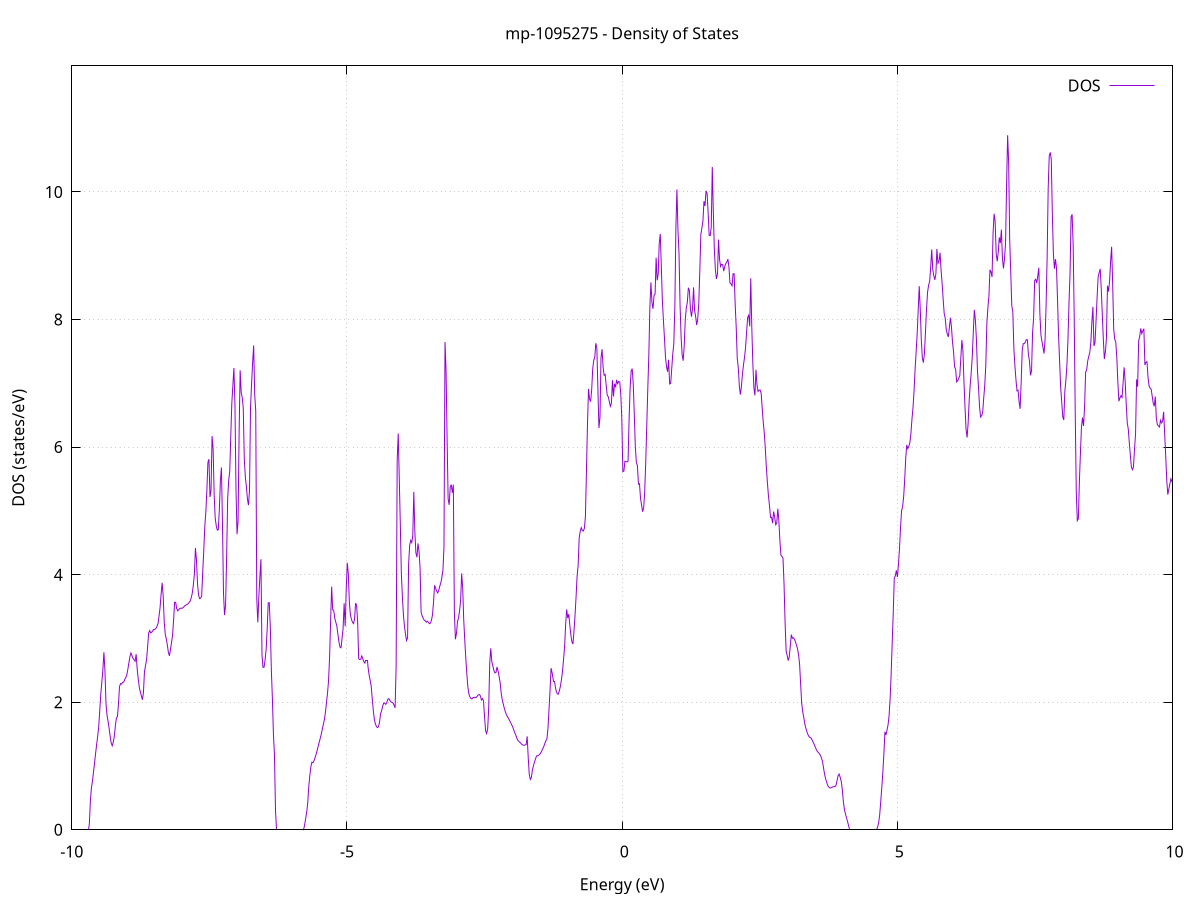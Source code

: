 set title 'mp-1095275 - Density of States'
set xlabel 'Energy (eV)'
set ylabel 'DOS (states/eV)'
set grid
set xrange [-10:10]
set yrange [0:11.976]
set xzeroaxis lt -1
set terminal png size 800,600
set output 'mp-1095275_dos_gnuplot.png'
plot '-' using 1:2 with lines title 'DOS'
-22.795000 0.000000
-22.776100 0.000000
-22.757200 0.000000
-22.738300 0.000000
-22.719400 0.000000
-22.700500 0.000000
-22.681600 0.000000
-22.662700 0.000000
-22.643800 0.000000
-22.624900 0.000000
-22.606000 0.000000
-22.587100 0.000000
-22.568200 0.000000
-22.549300 0.000000
-22.530500 0.000000
-22.511600 0.000000
-22.492700 0.000000
-22.473800 0.000000
-22.454900 0.000000
-22.436000 0.000000
-22.417100 0.000000
-22.398200 0.000000
-22.379300 0.000000
-22.360400 0.000000
-22.341500 0.000000
-22.322600 0.000000
-22.303700 0.000000
-22.284800 0.000000
-22.265900 0.000000
-22.247000 0.000000
-22.228100 0.000000
-22.209200 0.000000
-22.190300 0.000000
-22.171400 0.000000
-22.152500 0.000000
-22.133600 0.000000
-22.114700 0.000000
-22.095800 0.000000
-22.076900 0.000000
-22.058000 0.000000
-22.039100 0.000000
-22.020300 0.000000
-22.001400 0.000000
-21.982500 0.000000
-21.963600 0.000000
-21.944700 0.000000
-21.925800 0.000000
-21.906900 0.000000
-21.888000 0.000000
-21.869100 0.000000
-21.850200 0.000000
-21.831300 0.000000
-21.812400 0.000000
-21.793500 0.000000
-21.774600 0.000000
-21.755700 0.000000
-21.736800 0.000000
-21.717900 0.000000
-21.699000 0.000000
-21.680100 0.000000
-21.661200 0.000000
-21.642300 0.000000
-21.623400 0.000000
-21.604500 0.000000
-21.585600 0.000000
-21.566700 0.000000
-21.547800 0.000000
-21.528900 0.000000
-21.510100 0.000000
-21.491200 0.000000
-21.472300 0.000000
-21.453400 0.000000
-21.434500 0.000000
-21.415600 0.000000
-21.396700 0.000000
-21.377800 0.000000
-21.358900 0.000000
-21.340000 0.000000
-21.321100 0.000000
-21.302200 0.000000
-21.283300 0.000000
-21.264400 0.000000
-21.245500 0.000000
-21.226600 0.000000
-21.207700 0.000000
-21.188800 0.000000
-21.169900 0.000000
-21.151000 0.000000
-21.132100 0.000000
-21.113200 0.000000
-21.094300 0.000000
-21.075400 315.905200
-21.056500 0.000000
-21.037600 0.000000
-21.018700 0.000000
-20.999900 0.000000
-20.981000 123.019800
-20.962100 0.000000
-20.943200 0.000000
-20.924300 1176.726100
-20.905400 307.649400
-20.886500 885.879000
-20.867600 505.547600
-20.848700 0.000000
-20.829800 0.000000
-20.810900 0.000000
-20.792000 0.000000
-20.773100 0.000000
-20.754200 0.000000
-20.735300 0.000000
-20.716400 0.000000
-20.697500 0.000000
-20.678600 0.000000
-20.659700 0.000000
-20.640800 0.000000
-20.621900 0.000000
-20.603000 0.000000
-20.584100 0.000000
-20.565200 0.000000
-20.546300 0.000000
-20.527400 0.000000
-20.508600 0.000000
-20.489700 0.000000
-20.470800 0.000000
-20.451900 0.000000
-20.433000 0.000000
-20.414100 0.000000
-20.395200 0.000000
-20.376300 0.000000
-20.357400 0.000000
-20.338500 0.000000
-20.319600 0.000000
-20.300700 0.000000
-20.281800 0.000000
-20.262900 0.000000
-20.244000 0.000000
-20.225100 0.000000
-20.206200 0.000000
-20.187300 0.000000
-20.168400 0.000000
-20.149500 0.000000
-20.130600 0.000000
-20.111700 0.000000
-20.092800 0.000000
-20.073900 0.000000
-20.055000 0.000000
-20.036100 0.000000
-20.017200 0.000000
-19.998400 0.000000
-19.979500 0.000000
-19.960600 0.000000
-19.941700 0.000000
-19.922800 0.000000
-19.903900 0.000000
-19.885000 0.000000
-19.866100 0.000000
-19.847200 0.000000
-19.828300 0.000000
-19.809400 0.000000
-19.790500 0.000000
-19.771600 0.000000
-19.752700 0.000000
-19.733800 0.000000
-19.714900 0.000000
-19.696000 0.000000
-19.677100 0.000000
-19.658200 0.000000
-19.639300 0.000000
-19.620400 0.000000
-19.601500 0.000000
-19.582600 0.000000
-19.563700 0.000000
-19.544800 0.000000
-19.525900 0.000000
-19.507000 0.000000
-19.488200 0.000000
-19.469300 0.000000
-19.450400 0.000000
-19.431500 0.000000
-19.412600 0.000000
-19.393700 0.000000
-19.374800 0.000000
-19.355900 0.000000
-19.337000 0.000000
-19.318100 0.000000
-19.299200 0.000000
-19.280300 0.000000
-19.261400 0.000000
-19.242500 0.000000
-19.223600 0.000000
-19.204700 0.000000
-19.185800 0.000000
-19.166900 0.000000
-19.148000 0.000000
-19.129100 0.000000
-19.110200 0.000000
-19.091300 0.000000
-19.072400 0.000000
-19.053500 0.000000
-19.034600 0.000000
-19.015700 0.000000
-18.996900 0.000000
-18.978000 0.000000
-18.959100 0.000000
-18.940200 0.000000
-18.921300 0.000000
-18.902400 0.000000
-18.883500 0.000000
-18.864600 0.000000
-18.845700 0.000000
-18.826800 0.000000
-18.807900 0.000000
-18.789000 0.000000
-18.770100 0.000000
-18.751200 0.000000
-18.732300 0.000000
-18.713400 0.000000
-18.694500 0.000000
-18.675600 0.000000
-18.656700 0.000000
-18.637800 0.000000
-18.618900 0.000000
-18.600000 0.000000
-18.581100 0.000000
-18.562200 0.000000
-18.543300 0.000000
-18.524400 0.000000
-18.505500 0.000000
-18.486700 0.000000
-18.467800 0.000000
-18.448900 0.000000
-18.430000 0.000000
-18.411100 0.000000
-18.392200 0.000000
-18.373300 0.000000
-18.354400 0.000000
-18.335500 0.000000
-18.316600 0.000000
-18.297700 0.000000
-18.278800 0.000000
-18.259900 0.000000
-18.241000 0.000000
-18.222100 0.000000
-18.203200 0.000000
-18.184300 0.000000
-18.165400 0.000000
-18.146500 0.000000
-18.127600 0.000000
-18.108700 0.000000
-18.089800 0.000000
-18.070900 0.000000
-18.052000 0.000000
-18.033100 0.000000
-18.014200 0.000000
-17.995300 0.000000
-17.976500 0.000000
-17.957600 0.000000
-17.938700 0.000000
-17.919800 0.000000
-17.900900 0.000000
-17.882000 0.000000
-17.863100 0.000000
-17.844200 0.000000
-17.825300 0.000000
-17.806400 0.000000
-17.787500 0.000000
-17.768600 0.000000
-17.749700 0.000000
-17.730800 0.000000
-17.711900 0.000000
-17.693000 0.000000
-17.674100 0.000000
-17.655200 0.000000
-17.636300 0.000000
-17.617400 0.000000
-17.598500 0.000000
-17.579600 0.000000
-17.560700 0.000000
-17.541800 0.000000
-17.522900 0.000000
-17.504000 0.000000
-17.485200 0.000000
-17.466300 0.000000
-17.447400 0.000000
-17.428500 0.000000
-17.409600 0.000000
-17.390700 0.000000
-17.371800 0.000000
-17.352900 0.000000
-17.334000 0.000000
-17.315100 0.000000
-17.296200 0.000000
-17.277300 0.000000
-17.258400 0.000000
-17.239500 0.000000
-17.220600 0.000000
-17.201700 0.000000
-17.182800 0.000000
-17.163900 0.000000
-17.145000 0.000000
-17.126100 0.000000
-17.107200 0.000000
-17.088300 0.000000
-17.069400 0.000000
-17.050500 0.000000
-17.031600 0.000000
-17.012700 0.000000
-16.993800 0.000000
-16.975000 0.000000
-16.956100 0.000000
-16.937200 0.000000
-16.918300 0.000000
-16.899400 0.000000
-16.880500 0.000000
-16.861600 0.000000
-16.842700 0.000000
-16.823800 0.000000
-16.804900 0.000000
-16.786000 0.000000
-16.767100 0.000000
-16.748200 0.000000
-16.729300 0.000000
-16.710400 0.000000
-16.691500 0.000000
-16.672600 0.000000
-16.653700 0.000000
-16.634800 0.000000
-16.615900 0.000000
-16.597000 0.000000
-16.578100 0.000000
-16.559200 0.000000
-16.540300 0.000000
-16.521400 0.000000
-16.502500 0.000000
-16.483600 0.000000
-16.464800 0.000000
-16.445900 0.000000
-16.427000 0.000000
-16.408100 0.000000
-16.389200 0.000000
-16.370300 0.000000
-16.351400 0.000000
-16.332500 0.000000
-16.313600 0.000000
-16.294700 0.000000
-16.275800 0.000000
-16.256900 0.000000
-16.238000 0.000000
-16.219100 0.000000
-16.200200 0.000000
-16.181300 0.000000
-16.162400 0.000000
-16.143500 0.000000
-16.124600 0.000000
-16.105700 0.000000
-16.086800 0.000000
-16.067900 0.000000
-16.049000 0.000000
-16.030100 0.000000
-16.011200 0.000000
-15.992300 0.000000
-15.973400 0.000000
-15.954600 0.000000
-15.935700 0.000000
-15.916800 0.000000
-15.897900 0.000000
-15.879000 0.000000
-15.860100 0.000000
-15.841200 0.000000
-15.822300 0.000000
-15.803400 0.000000
-15.784500 0.000000
-15.765600 0.000000
-15.746700 0.000000
-15.727800 0.000000
-15.708900 0.000000
-15.690000 0.000000
-15.671100 0.000000
-15.652200 0.000000
-15.633300 0.000000
-15.614400 0.000000
-15.595500 0.000000
-15.576600 0.000000
-15.557700 0.000000
-15.538800 0.000000
-15.519900 0.000000
-15.501000 0.000000
-15.482100 0.000000
-15.463300 0.000000
-15.444400 0.000000
-15.425500 0.000000
-15.406600 0.000000
-15.387700 0.000000
-15.368800 0.000000
-15.349900 0.000000
-15.331000 0.000000
-15.312100 0.000000
-15.293200 0.000000
-15.274300 0.000000
-15.255400 0.000000
-15.236500 0.000000
-15.217600 0.000000
-15.198700 0.000000
-15.179800 0.000000
-15.160900 0.000000
-15.142000 0.000000
-15.123100 0.000000
-15.104200 0.000000
-15.085300 0.000000
-15.066400 0.000000
-15.047500 0.000000
-15.028600 0.000000
-15.009700 0.000000
-14.990800 0.000000
-14.971900 0.000000
-14.953100 0.000000
-14.934200 0.000000
-14.915300 0.000000
-14.896400 0.000000
-14.877500 0.000000
-14.858600 0.000000
-14.839700 0.000000
-14.820800 0.000000
-14.801900 0.000000
-14.783000 0.000000
-14.764100 0.000000
-14.745200 0.000000
-14.726300 0.000000
-14.707400 0.000000
-14.688500 0.000000
-14.669600 0.000000
-14.650700 0.000000
-14.631800 0.000000
-14.612900 0.000000
-14.594000 0.000000
-14.575100 0.000000
-14.556200 0.000000
-14.537300 0.000000
-14.518400 0.000000
-14.499500 0.000000
-14.480600 0.000000
-14.461700 0.000000
-14.442900 0.000000
-14.424000 0.000000
-14.405100 0.000000
-14.386200 0.000000
-14.367300 0.000000
-14.348400 0.000000
-14.329500 0.000000
-14.310600 0.000000
-14.291700 0.000000
-14.272800 0.000000
-14.253900 0.000000
-14.235000 0.000000
-14.216100 0.000000
-14.197200 0.000000
-14.178300 0.000000
-14.159400 0.000000
-14.140500 0.000000
-14.121600 0.000000
-14.102700 0.000000
-14.083800 0.000000
-14.064900 0.000000
-14.046000 0.000000
-14.027100 0.000000
-14.008200 0.000000
-13.989300 0.000000
-13.970400 0.000000
-13.951600 0.000000
-13.932700 0.000000
-13.913800 0.000000
-13.894900 0.000000
-13.876000 0.000000
-13.857100 0.000000
-13.838200 0.000000
-13.819300 0.000000
-13.800400 0.000000
-13.781500 0.000000
-13.762600 0.000000
-13.743700 0.000000
-13.724800 0.000000
-13.705900 0.000000
-13.687000 0.000000
-13.668100 0.000000
-13.649200 0.000000
-13.630300 0.000000
-13.611400 0.000000
-13.592500 0.000000
-13.573600 0.000000
-13.554700 0.000000
-13.535800 0.000000
-13.516900 0.000000
-13.498000 0.000000
-13.479100 0.000000
-13.460200 0.000000
-13.441400 0.000000
-13.422500 0.000000
-13.403600 0.000000
-13.384700 0.000000
-13.365800 0.000000
-13.346900 0.000000
-13.328000 0.000000
-13.309100 0.000000
-13.290200 0.000000
-13.271300 0.000000
-13.252400 0.000000
-13.233500 0.000000
-13.214600 0.000000
-13.195700 0.000000
-13.176800 0.000000
-13.157900 0.000000
-13.139000 0.000000
-13.120100 0.000000
-13.101200 0.000000
-13.082300 0.000000
-13.063400 0.000000
-13.044500 0.000000
-13.025600 0.000000
-13.006700 0.000000
-12.987800 0.000000
-12.968900 0.000000
-12.950000 0.000000
-12.931200 0.000000
-12.912300 0.000000
-12.893400 0.000000
-12.874500 0.000000
-12.855600 0.000000
-12.836700 0.000000
-12.817800 0.000000
-12.798900 0.000000
-12.780000 0.000000
-12.761100 0.000000
-12.742200 0.000000
-12.723300 0.000000
-12.704400 0.000000
-12.685500 0.000000
-12.666600 0.000000
-12.647700 0.000000
-12.628800 0.000000
-12.609900 0.000000
-12.591000 0.000000
-12.572100 0.000000
-12.553200 0.000000
-12.534300 0.000000
-12.515400 0.000000
-12.496500 0.000000
-12.477600 0.000000
-12.458700 0.000000
-12.439900 0.000000
-12.421000 0.000000
-12.402100 0.000000
-12.383200 0.000000
-12.364300 0.000000
-12.345400 0.000000
-12.326500 0.000000
-12.307600 0.000000
-12.288700 0.000000
-12.269800 0.000000
-12.250900 0.000000
-12.232000 0.000000
-12.213100 0.000000
-12.194200 0.000000
-12.175300 0.000000
-12.156400 0.000000
-12.137500 0.000000
-12.118600 0.000000
-12.099700 0.000000
-12.080800 0.000000
-12.061900 0.000000
-12.043000 0.000000
-12.024100 0.000000
-12.005200 0.000000
-11.986300 0.000000
-11.967400 0.000000
-11.948500 0.000000
-11.929700 0.000000
-11.910800 0.000000
-11.891900 0.000000
-11.873000 0.000000
-11.854100 0.000000
-11.835200 0.000000
-11.816300 0.000000
-11.797400 0.000000
-11.778500 0.000000
-11.759600 0.000000
-11.740700 0.000000
-11.721800 0.000000
-11.702900 0.000000
-11.684000 0.000000
-11.665100 0.000000
-11.646200 0.000000
-11.627300 0.000000
-11.608400 0.000000
-11.589500 0.000000
-11.570600 0.000000
-11.551700 0.000000
-11.532800 0.000000
-11.513900 0.000000
-11.495000 0.000000
-11.476100 0.000000
-11.457200 0.000000
-11.438300 0.000000
-11.419500 0.000000
-11.400600 0.000000
-11.381700 0.000000
-11.362800 0.000000
-11.343900 0.000000
-11.325000 0.000000
-11.306100 0.000000
-11.287200 0.000000
-11.268300 0.000000
-11.249400 0.000000
-11.230500 0.000000
-11.211600 0.000000
-11.192700 0.000000
-11.173800 0.000000
-11.154900 0.000000
-11.136000 0.000000
-11.117100 0.000000
-11.098200 0.000000
-11.079300 0.000000
-11.060400 0.000000
-11.041500 0.000000
-11.022600 0.000000
-11.003700 0.000000
-10.984800 0.000000
-10.965900 0.000000
-10.947000 0.000000
-10.928100 0.000000
-10.909300 0.000000
-10.890400 0.000000
-10.871500 0.000000
-10.852600 0.000000
-10.833700 0.000000
-10.814800 0.000000
-10.795900 0.000000
-10.777000 0.000000
-10.758100 0.000000
-10.739200 0.000000
-10.720300 0.000000
-10.701400 0.000000
-10.682500 0.000000
-10.663600 0.000000
-10.644700 0.000000
-10.625800 0.000000
-10.606900 0.000000
-10.588000 0.000000
-10.569100 0.000000
-10.550200 0.000000
-10.531300 0.000000
-10.512400 0.000000
-10.493500 0.000000
-10.474600 0.000000
-10.455700 0.000000
-10.436800 0.000000
-10.418000 0.000000
-10.399100 0.000000
-10.380200 0.000000
-10.361300 0.000000
-10.342400 0.000000
-10.323500 0.000000
-10.304600 0.000000
-10.285700 0.000000
-10.266800 0.000000
-10.247900 0.000000
-10.229000 0.000000
-10.210100 0.000000
-10.191200 0.000000
-10.172300 0.000000
-10.153400 0.000000
-10.134500 0.000000
-10.115600 0.000000
-10.096700 0.000000
-10.077800 0.000000
-10.058900 0.000000
-10.040000 0.000000
-10.021100 0.000000
-10.002200 0.000000
-9.983300 0.000000
-9.964400 0.000000
-9.945500 0.000000
-9.926600 0.000000
-9.907800 0.000000
-9.888900 0.000000
-9.870000 0.000000
-9.851100 0.000000
-9.832200 0.000000
-9.813300 0.000000
-9.794400 0.000000
-9.775500 0.000000
-9.756600 0.000000
-9.737700 0.000000
-9.718800 0.000000
-9.699900 0.000000
-9.681000 0.088900
-9.662100 0.456400
-9.643200 0.656600
-9.624300 0.764900
-9.605400 0.905000
-9.586500 1.046200
-9.567600 1.196000
-9.548700 1.333900
-9.529800 1.466300
-9.510900 1.616400
-9.492000 1.871000
-9.473100 2.131800
-9.454200 2.314000
-9.435300 2.512600
-9.416400 2.782300
-9.397600 2.495100
-9.378700 1.976200
-9.359800 1.795700
-9.340900 1.701600
-9.322000 1.592300
-9.303100 1.467500
-9.284200 1.360100
-9.265300 1.317000
-9.246400 1.373500
-9.227500 1.464300
-9.208600 1.626500
-9.189700 1.752400
-9.170800 1.773400
-9.151900 1.969700
-9.133000 2.243600
-9.114100 2.291800
-9.095200 2.284400
-9.076300 2.311600
-9.057400 2.313900
-9.038500 2.354300
-9.019600 2.384900
-9.000700 2.426600
-8.981800 2.513900
-8.962900 2.614800
-8.944000 2.713600
-8.925100 2.771000
-8.906300 2.729500
-8.887400 2.685900
-8.868500 2.665400
-8.849600 2.642500
-8.830700 2.752500
-8.811800 2.520200
-8.792900 2.365800
-8.774000 2.235700
-8.755100 2.163200
-8.736200 2.100800
-8.717300 2.039800
-8.698400 2.147000
-8.679500 2.479900
-8.660600 2.569200
-8.641700 2.662800
-8.622800 2.862400
-8.603900 3.083300
-8.585000 3.123400
-8.566100 3.086700
-8.547200 3.097900
-8.528300 3.120400
-8.509400 3.139400
-8.490500 3.139400
-8.471600 3.156400
-8.452700 3.188400
-8.433800 3.229900
-8.414900 3.349100
-8.396100 3.482700
-8.377200 3.693800
-8.358300 3.871400
-8.339400 3.666000
-8.320500 3.260200
-8.301600 3.065400
-8.282700 2.993200
-8.263800 2.895900
-8.244900 2.781200
-8.226000 2.726900
-8.207100 2.826400
-8.188200 2.935400
-8.169300 3.047400
-8.150400 3.284000
-8.131500 3.568300
-8.112600 3.564500
-8.093700 3.467400
-8.074800 3.431200
-8.055900 3.451300
-8.037000 3.469400
-8.018100 3.475200
-7.999200 3.471200
-7.980300 3.480800
-7.961400 3.498000
-7.942500 3.515300
-7.923600 3.525000
-7.904700 3.532300
-7.885900 3.545200
-7.867000 3.565000
-7.848100 3.586700
-7.829200 3.638800
-7.810300 3.711600
-7.791400 3.836300
-7.772500 4.007600
-7.753600 4.416300
-7.734700 4.230200
-7.715800 3.858600
-7.696900 3.681800
-7.678000 3.624200
-7.659100 3.631200
-7.640200 3.665800
-7.621300 4.028700
-7.602400 4.377000
-7.583500 4.750500
-7.564600 4.978100
-7.545700 5.319000
-7.526800 5.760900
-7.507900 5.809600
-7.489000 5.216500
-7.470100 5.319100
-7.451200 6.172100
-7.432300 5.975900
-7.413400 5.259600
-7.394600 4.891400
-7.375700 4.767600
-7.356800 4.698300
-7.337900 4.703900
-7.319000 5.022400
-7.300100 5.466300
-7.281200 5.679500
-7.262300 4.813500
-7.243400 3.703800
-7.224500 3.366700
-7.205600 3.522700
-7.186700 4.266100
-7.167800 5.194300
-7.148900 5.478500
-7.130000 5.617400
-7.111100 6.184600
-7.092200 6.688000
-7.073300 6.963400
-7.054400 7.239300
-7.035500 6.674000
-7.016600 5.344300
-6.997700 4.633700
-6.978800 4.837600
-6.959900 6.212200
-6.941000 7.203200
-6.922100 6.860600
-6.903200 6.778100
-6.884400 6.611100
-6.865500 5.802300
-6.846600 5.535200
-6.827700 5.378200
-6.808800 5.185900
-6.789900 5.089600
-6.771000 5.320000
-6.752100 6.632400
-6.733200 6.991600
-6.714300 7.320500
-6.695400 7.593500
-6.676500 6.819800
-6.657600 6.567100
-6.638700 3.611800
-6.619800 3.252000
-6.600900 3.665100
-6.582000 3.971200
-6.563100 4.241500
-6.544200 2.740400
-6.525300 2.546500
-6.506400 2.548500
-6.487500 2.664200
-6.468600 2.826900
-6.449700 3.147500
-6.430800 3.556800
-6.411900 3.560200
-6.393000 3.181300
-6.374200 2.507800
-6.355300 2.067600
-6.336400 1.502700
-6.317500 1.178800
-6.298600 0.308600
-6.279700 0.000000
-6.260800 0.000000
-6.241900 0.000000
-6.223000 0.000000
-6.204100 0.000000
-6.185200 0.000000
-6.166300 0.000000
-6.147400 0.000000
-6.128500 0.000000
-6.109600 0.000000
-6.090700 0.000000
-6.071800 0.000000
-6.052900 0.000000
-6.034000 0.000000
-6.015100 0.000000
-5.996200 0.000000
-5.977300 0.000000
-5.958400 0.000000
-5.939500 0.000000
-5.920600 0.000000
-5.901700 0.000000
-5.882800 0.000000
-5.864000 0.000000
-5.845100 0.000000
-5.826200 0.000000
-5.807300 0.000000
-5.788400 0.001200
-5.769500 0.074300
-5.750600 0.175500
-5.731700 0.275300
-5.712800 0.419600
-5.693900 0.678800
-5.675000 0.850100
-5.656100 0.989100
-5.637200 1.059900
-5.618300 1.051300
-5.599400 1.082300
-5.580500 1.127100
-5.561600 1.179800
-5.542700 1.240200
-5.523800 1.305200
-5.504900 1.372000
-5.486000 1.431800
-5.467100 1.496400
-5.448200 1.579500
-5.429300 1.652400
-5.410400 1.727400
-5.391500 1.839800
-5.372700 1.990500
-5.353800 2.139000
-5.334900 2.334200
-5.316000 2.702600
-5.297100 3.268200
-5.278200 3.811400
-5.259300 3.449600
-5.240400 3.439800
-5.221500 3.316100
-5.202600 3.252900
-5.183700 3.192000
-5.164800 3.064600
-5.145900 2.947000
-5.127000 2.863700
-5.108100 2.853000
-5.089200 2.999300
-5.070300 3.159100
-5.051400 3.550500
-5.032500 3.189400
-5.013600 3.769100
-4.994700 4.186100
-4.975800 4.018400
-4.956900 3.572200
-4.938000 3.372200
-4.919100 3.300600
-4.900200 3.252900
-4.881300 3.232100
-4.862500 3.301400
-4.843600 3.552600
-4.824700 3.519500
-4.805800 3.254400
-4.786900 2.680000
-4.768000 2.669300
-4.749100 2.674200
-4.730200 2.724200
-4.711300 2.678000
-4.692400 2.631200
-4.673500 2.613000
-4.654600 2.660400
-4.635700 2.660400
-4.616800 2.548200
-4.597900 2.432100
-4.579000 2.344000
-4.560100 2.255100
-4.541200 2.061900
-4.522300 1.875100
-4.503400 1.736700
-4.484500 1.663000
-4.465600 1.620800
-4.446700 1.601600
-4.427800 1.615400
-4.408900 1.679700
-4.390000 1.818800
-4.371100 1.863800
-4.352300 1.935700
-4.333400 1.985800
-4.314500 1.986300
-4.295600 1.966400
-4.276700 1.993800
-4.257800 2.046400
-4.238900 2.056300
-4.220000 2.029400
-4.201100 2.003900
-4.182200 1.996300
-4.163300 1.986500
-4.144400 1.953200
-4.125500 1.911400
-4.106600 2.577300
-4.087700 5.780300
-4.068800 6.212300
-4.049900 5.516000
-4.031000 4.799600
-4.012100 4.022100
-3.993200 3.653800
-3.974300 3.369300
-3.955400 3.193000
-3.936500 3.065000
-3.917600 2.966300
-3.898700 3.008000
-3.879800 4.165400
-3.861000 4.456500
-3.842100 4.537100
-3.823200 4.503400
-3.804300 4.608100
-3.785400 5.297600
-3.766500 4.668700
-3.747600 4.340900
-3.728700 4.273400
-3.709800 4.489700
-3.690900 4.365800
-3.672000 4.108300
-3.653100 3.410900
-3.634200 3.353800
-3.615300 3.317200
-3.596400 3.286500
-3.577500 3.276400
-3.558600 3.254600
-3.539700 3.269500
-3.520800 3.252300
-3.501900 3.230700
-3.483000 3.242100
-3.464100 3.287400
-3.445200 3.372200
-3.426300 3.583500
-3.407400 3.833400
-3.388500 3.784100
-3.369600 3.741300
-3.350800 3.712500
-3.331900 3.758300
-3.313000 3.820800
-3.294100 3.872800
-3.275200 3.955900
-3.256300 4.072400
-3.237400 4.428500
-3.218500 7.647300
-3.199600 7.195000
-3.180700 6.137000
-3.161800 5.185800
-3.142900 5.094300
-3.124000 5.371900
-3.105100 5.411400
-3.086200 5.282500
-3.067300 5.410600
-3.048400 3.400600
-3.029500 2.986400
-3.010600 3.078100
-2.991700 3.260900
-2.972800 3.321500
-2.953900 3.434800
-2.935000 3.595200
-2.916100 4.019300
-2.897200 3.789000
-2.878300 3.286800
-2.859400 2.968600
-2.840600 2.685400
-2.821700 2.436500
-2.802800 2.234900
-2.783900 2.124500
-2.765000 2.082100
-2.746100 2.055700
-2.727200 2.052700
-2.708300 2.073700
-2.689400 2.075700
-2.670500 2.075500
-2.651600 2.075000
-2.632700 2.093500
-2.613800 2.115300
-2.594900 2.119900
-2.576000 2.101500
-2.557100 2.035600
-2.538200 2.057300
-2.519300 2.020300
-2.500400 1.777400
-2.481500 1.554600
-2.462600 1.508800
-2.443700 1.577600
-2.424800 1.907700
-2.405900 2.620600
-2.387000 2.843500
-2.368100 2.631900
-2.349300 2.570500
-2.330400 2.496900
-2.311500 2.459800
-2.292600 2.466300
-2.273700 2.551500
-2.254800 2.491200
-2.235900 2.404300
-2.217000 2.309900
-2.198100 2.148100
-2.179200 2.039800
-2.160300 1.972300
-2.141400 1.906600
-2.122500 1.849600
-2.103600 1.805900
-2.084700 1.774700
-2.065800 1.747100
-2.046900 1.717200
-2.028000 1.684200
-2.009100 1.648700
-1.990200 1.616800
-1.971300 1.570000
-1.952400 1.523100
-1.933500 1.487300
-1.914600 1.438900
-1.895700 1.402600
-1.876800 1.387300
-1.857900 1.371300
-1.839100 1.354000
-1.820200 1.337100
-1.801300 1.326500
-1.782400 1.324400
-1.763500 1.330900
-1.744600 1.335000
-1.725700 1.464700
-1.706800 1.135300
-1.687900 0.872200
-1.669000 0.788700
-1.650100 0.817700
-1.631200 0.932600
-1.612300 1.001800
-1.593400 1.061000
-1.574500 1.110400
-1.555600 1.157000
-1.536700 1.158500
-1.517800 1.168900
-1.498900 1.180900
-1.480000 1.205600
-1.461100 1.235200
-1.442200 1.270400
-1.423300 1.306000
-1.404400 1.355200
-1.385500 1.395600
-1.366600 1.425100
-1.347700 1.588300
-1.328900 1.887500
-1.310000 2.188100
-1.291100 2.533800
-1.272200 2.460800
-1.253300 2.322700
-1.234400 2.322700
-1.215500 2.250000
-1.196600 2.168800
-1.177700 2.131400
-1.158800 2.125800
-1.139900 2.182200
-1.121000 2.253600
-1.102100 2.358700
-1.083200 2.488700
-1.064300 2.674600
-1.045400 2.870900
-1.026500 3.221000
-1.007600 3.455500
-0.988700 3.319700
-0.969800 3.379800
-0.950900 3.207800
-0.932000 3.056100
-0.913100 2.949100
-0.894200 2.912200
-0.875300 3.106600
-0.856400 3.357600
-0.837500 3.646900
-0.818700 3.973600
-0.799800 4.140300
-0.780900 4.572900
-0.762000 4.678300
-0.743100 4.735700
-0.724200 4.690700
-0.705300 4.684300
-0.686400 4.724800
-0.667500 4.908300
-0.648600 5.621400
-0.629700 6.357500
-0.610800 6.910900
-0.591900 6.751700
-0.573000 6.712600
-0.554100 6.887700
-0.535200 7.223600
-0.516300 7.358900
-0.497400 7.407900
-0.478500 7.627200
-0.459600 7.550000
-0.440700 6.915700
-0.421800 6.299200
-0.402900 6.460700
-0.384000 7.401400
-0.365100 7.532900
-0.346200 7.256900
-0.327400 7.125100
-0.308500 7.136600
-0.289600 6.964300
-0.270700 6.810400
-0.251800 6.788700
-0.232900 6.712200
-0.214000 6.637800
-0.195100 6.685600
-0.176200 7.049200
-0.157300 6.792800
-0.138400 6.992300
-0.119500 6.936800
-0.100600 7.053700
-0.081700 6.994300
-0.062800 7.027100
-0.043900 7.021700
-0.025000 6.832200
-0.006100 6.447600
0.012800 5.614400
0.031700 5.622800
0.050600 5.777000
0.069500 5.771600
0.088400 5.766500
0.107300 5.775500
0.126200 6.440700
0.145100 6.932800
0.164000 7.194600
0.182800 7.228300
0.201700 6.985200
0.220600 6.515800
0.239500 6.000500
0.258400 5.758500
0.277300 5.708600
0.296200 5.417700
0.315100 5.424900
0.334000 5.195700
0.352900 5.092300
0.371800 4.987800
0.390700 5.042100
0.409600 5.295200
0.428500 5.761300
0.447400 6.336000
0.466300 6.921700
0.485200 7.450100
0.504100 8.206100
0.523000 8.582000
0.541900 8.263800
0.560800 8.167100
0.579700 8.378200
0.598600 8.398700
0.617500 8.969300
0.636400 8.613600
0.655300 8.710300
0.674200 9.197500
0.693000 9.341400
0.711900 8.830000
0.730800 8.295600
0.749700 7.993900
0.768600 7.711700
0.787500 7.409200
0.806400 7.259300
0.825300 7.180500
0.844200 7.368500
0.863100 6.988700
0.882000 6.996300
0.900900 7.228400
0.919800 7.460900
0.938700 7.618200
0.957600 8.204200
0.976500 9.439500
0.995400 10.037900
1.014300 9.396300
1.033200 9.038400
1.052100 8.230000
1.071000 7.727500
1.089900 7.445800
1.108800 7.354000
1.127700 7.585400
1.146600 7.987200
1.165500 8.179300
1.184300 8.269500
1.203200 8.498000
1.222100 8.454300
1.241000 8.160100
1.259900 8.044700
1.278800 8.169900
1.297700 8.504000
1.316600 8.138500
1.335500 8.045800
1.354400 7.913300
1.373300 8.008200
1.392200 8.247600
1.411100 8.765900
1.430000 9.334600
1.448900 9.434800
1.467800 9.543700
1.486700 9.854000
1.505600 9.779600
1.524500 10.017800
1.543400 9.978100
1.562300 9.675900
1.581200 9.319100
1.600100 9.314100
1.619000 9.446500
1.637900 10.391100
1.656800 9.681400
1.675700 9.088000
1.694500 8.776600
1.713400 8.634800
1.732300 8.712600
1.751200 9.252600
1.770100 8.940200
1.789000 8.830600
1.807900 8.867000
1.826800 8.859500
1.845700 8.757400
1.864600 8.833800
1.883500 8.877200
1.902400 8.901800
1.921300 8.946600
1.940200 8.825400
1.959100 8.573800
1.978000 8.558900
1.996900 8.528500
2.015800 8.717300
2.034700 8.717800
2.053600 8.240600
2.072500 7.878400
2.091400 7.395400
2.110300 7.240400
2.129200 6.958900
2.148100 6.823300
2.167000 6.947800
2.185900 7.146800
2.204700 7.289300
2.223600 7.406100
2.242500 7.559400
2.261400 7.801300
2.280300 8.032500
2.299200 8.066800
2.318100 7.892600
2.337000 8.645800
2.355900 7.867000
2.374800 7.312600
2.393700 6.930600
2.412600 6.809700
2.431500 7.212200
2.450400 6.971800
2.469300 6.873000
2.488200 6.892100
2.507100 6.895300
2.526000 6.843600
2.544900 6.609600
2.563800 6.390200
2.582700 6.219200
2.601600 5.974900
2.620500 5.680300
2.639400 5.440600
2.658300 5.236200
2.677200 5.082800
2.696000 4.896200
2.714900 4.900500
2.733800 4.807600
2.752700 4.989300
2.771600 4.898200
2.790500 4.782200
2.809400 4.808300
2.828300 5.032100
2.847200 4.851300
2.866100 4.535500
2.885000 4.304300
2.903900 4.283500
2.922800 4.258100
2.941700 3.850600
2.960600 3.252400
2.979500 2.804000
2.998400 2.733200
3.017300 2.652600
3.036200 2.707000
3.055100 2.879500
3.074000 3.059500
3.092900 3.002200
3.111800 3.010400
3.130700 2.986200
3.149600 2.944900
3.168500 2.892800
3.187400 2.834700
3.206200 2.742000
3.225100 2.585700
3.244000 2.271100
3.262900 1.977100
3.281800 1.847800
3.300700 1.759600
3.319600 1.657500
3.338500 1.592600
3.357400 1.536000
3.376300 1.490600
3.395200 1.461200
3.414100 1.446400
3.433000 1.439600
3.451900 1.405800
3.470800 1.372200
3.489700 1.338800
3.508600 1.298800
3.527500 1.258900
3.546400 1.228500
3.565300 1.212200
3.584200 1.192000
3.603100 1.163100
3.622000 1.128000
3.640900 1.067200
3.659800 0.967600
3.678700 0.868100
3.697600 0.799700
3.716400 0.744400
3.735300 0.698800
3.754200 0.670200
3.773100 0.656300
3.792000 0.655500
3.810900 0.664400
3.829800 0.672900
3.848700 0.676800
3.867600 0.678200
3.886500 0.699400
3.905400 0.771900
3.924300 0.849300
3.943200 0.873400
3.962100 0.821300
3.981000 0.759100
3.999900 0.633200
4.018800 0.449800
4.037700 0.320700
4.056600 0.251500
4.075500 0.189700
4.094400 0.133800
4.113300 0.068400
4.132200 0.006000
4.151100 0.000000
4.170000 0.000000
4.188900 0.000000
4.207800 0.000000
4.226600 0.000000
4.245500 0.000000
4.264400 0.000000
4.283300 0.000000
4.302200 0.000000
4.321100 0.000000
4.340000 0.000000
4.358900 0.000000
4.377800 0.000000
4.396700 0.000000
4.415600 0.000000
4.434500 0.000000
4.453400 0.000000
4.472300 0.000000
4.491200 0.000000
4.510100 0.000000
4.529000 0.000000
4.547900 0.000000
4.566800 0.000000
4.585700 0.000000
4.604600 0.000000
4.623500 0.005900
4.642400 0.042200
4.661300 0.111800
4.680200 0.242300
4.699100 0.443200
4.717900 0.661100
4.736800 0.901800
4.755700 1.187200
4.774600 1.534800
4.793500 1.485600
4.812400 1.562500
4.831300 1.642900
4.850200 1.786700
4.869100 2.048300
4.888000 2.447600
4.906900 2.927100
4.925800 3.399700
4.944700 3.945200
4.963600 3.979500
4.982500 4.067100
5.001400 3.963000
5.020300 4.154100
5.039200 4.402300
5.058100 4.727300
5.077000 5.001700
5.095900 5.063900
5.114800 5.219800
5.133700 5.484800
5.152600 5.823200
5.171500 6.032300
5.190400 5.975200
5.209300 6.014800
5.228100 6.067900
5.247000 6.214000
5.265900 6.437700
5.284800 6.618500
5.303700 6.874400
5.322600 7.212100
5.341500 7.489700
5.360400 7.774400
5.379300 8.144400
5.398200 8.522800
5.417100 8.152700
5.436000 7.675300
5.454900 7.394200
5.473800 7.323500
5.492700 7.467400
5.511600 7.808100
5.530500 8.161600
5.549400 8.426100
5.568300 8.538400
5.587200 8.595000
5.606100 8.814700
5.625000 9.097100
5.643900 8.783700
5.662800 8.685900
5.681700 8.621000
5.700600 8.712400
5.719500 9.106100
5.738300 8.880300
5.757200 8.910100
5.776100 9.048100
5.795000 8.776600
5.813900 8.564900
5.832800 8.319000
5.851700 8.093900
5.870600 8.017300
5.889500 7.841400
5.908400 7.769500
5.927300 7.727700
5.946200 7.877100
5.965100 8.026400
5.984000 7.878700
6.002900 7.640600
6.021800 7.495500
6.040700 7.256000
6.059600 7.219300
6.078500 7.021900
6.097400 7.040500
6.116300 7.078000
6.135200 7.120600
6.154100 7.402200
6.173000 7.676700
6.191900 7.514000
6.210800 7.026200
6.229600 6.631700
6.248500 6.280900
6.267400 6.149300
6.286300 6.368800
6.305200 6.722500
6.324100 6.975600
6.343000 7.172400
6.361900 7.415800
6.380800 7.811400
6.399700 8.150900
6.418600 7.991000
6.437500 7.682900
6.456400 7.193300
6.475300 6.936400
6.494200 6.626300
6.513100 6.470600
6.532000 6.492900
6.550900 6.543300
6.569800 6.769800
6.588700 6.966700
6.607600 7.286200
6.626500 7.932200
6.645400 8.182400
6.664300 8.365100
6.683200 8.779200
6.702100 8.745900
6.721000 8.666800
6.739800 9.356600
6.758700 9.657400
6.777600 9.534100
6.796500 9.028100
6.815400 8.912500
6.834300 9.060300
6.853200 9.285900
6.872100 9.198200
6.891000 9.407400
6.909900 8.958700
6.928800 8.800100
6.947700 8.957100
6.966600 9.195700
6.985500 10.118100
7.004400 10.887500
7.023300 10.457900
7.042200 9.236400
7.061100 8.738600
7.080000 8.213500
7.098900 8.118500
7.117800 7.539200
7.136700 7.273800
7.155600 7.057300
7.174500 6.881300
7.193400 6.892700
7.212300 6.710500
7.231200 6.599200
7.250000 7.005500
7.268900 7.508100
7.287800 7.621400
7.306700 7.620000
7.325600 7.645800
7.344500 7.685100
7.363400 7.679600
7.382300 7.446700
7.401200 7.347000
7.420100 7.125700
7.439000 7.195600
7.457900 7.799500
7.476800 8.030700
7.495700 8.613600
7.514600 8.630600
7.533500 8.572000
7.552400 8.681700
7.571300 8.810400
7.590200 8.095500
7.609100 7.758700
7.628000 7.657100
7.646900 7.562200
7.665800 7.465800
7.684700 7.679500
7.703600 8.238600
7.722500 8.984000
7.741300 10.054000
7.760200 10.564800
7.779100 10.619100
7.798000 10.500800
7.816900 9.641500
7.835800 9.025600
7.854700 8.795800
7.873600 8.946000
7.892500 8.804100
7.911400 8.293800
7.930300 7.734600
7.949200 7.335600
7.968100 6.934400
7.987000 6.708800
8.005900 6.471700
8.024800 6.424600
8.043700 6.871400
8.062600 7.045600
8.081500 7.282300
8.100400 7.682800
8.119300 8.254600
8.138200 8.717800
8.157100 9.607000
8.176000 9.648600
8.194900 9.175800
8.213800 8.053300
8.232700 6.538600
8.251500 5.296000
8.270400 4.846500
8.289300 4.875700
8.308200 5.456700
8.327100 5.905400
8.346000 6.311600
8.364900 6.461900
8.383800 6.330900
8.402700 6.637800
8.421600 7.175600
8.440500 7.208100
8.459400 7.349300
8.478300 7.421500
8.497200 7.483900
8.516100 7.638000
8.535000 7.960300
8.553900 8.198400
8.572800 7.585400
8.591700 7.634700
8.610600 7.974100
8.629500 8.341900
8.648400 8.663000
8.667300 8.736400
8.686200 8.791800
8.705100 8.490400
8.724000 8.089300
8.742900 7.697800
8.761700 7.379600
8.780600 7.493800
8.799500 7.702000
8.818400 8.530400
8.837300 8.437700
8.856200 8.592000
8.875100 8.903500
8.894000 9.139700
8.912900 8.562200
8.931800 7.845400
8.950700 7.689700
8.969600 7.646900
8.988500 7.393100
9.007400 7.013000
9.026300 6.719100
9.045200 6.771100
9.064100 6.805400
9.083000 6.780500
9.101900 7.001900
9.120800 7.250200
9.139700 7.038700
9.158600 6.680800
9.177500 6.383300
9.196400 6.283500
9.215300 6.065100
9.234200 5.869500
9.253000 5.683800
9.271900 5.645800
9.290800 5.689900
9.309700 5.957800
9.328600 6.208600
9.347500 7.060900
9.366400 6.946300
9.385300 7.663600
9.404200 7.734700
9.423100 7.859100
9.442000 7.779600
9.460900 7.823200
9.479800 7.853500
9.498700 7.286000
9.517600 7.330500
9.536500 7.338600
9.555400 7.092800
9.574300 6.958900
9.593200 6.922300
9.612100 6.908400
9.631000 6.799300
9.649900 6.686900
9.668800 6.640300
9.687700 6.791300
9.706600 6.442600
9.725500 6.352100
9.744400 6.330100
9.763200 6.314100
9.782100 6.419100
9.801000 6.378400
9.819900 6.403000
9.838800 6.552500
9.857700 6.212600
9.876600 5.863000
9.895500 5.482500
9.914400 5.254300
9.933300 5.340100
9.952200 5.421900
9.971100 5.501800
9.990000 5.458400
10.008900 5.430700
10.027800 5.421000
10.046700 5.578800
10.065600 5.977300
10.084500 6.446200
10.103400 6.793200
10.122300 7.290800
10.141200 7.655700
10.160100 7.489200
10.179000 7.301600
10.197900 7.034200
10.216800 6.555500
10.235700 6.231200
10.254600 6.066000
10.273400 6.000000
10.292300 6.033700
10.311200 6.619300
10.330100 6.925600
10.349000 7.320200
10.367900 7.526300
10.386800 7.685800
10.405700 7.368300
10.424600 6.625600
10.443500 6.556400
10.462400 6.394600
10.481300 6.270700
10.500200 6.049700
10.519100 5.956300
10.538000 5.975100
10.556900 5.984500
10.575800 5.825500
10.594700 5.944600
10.613600 5.998400
10.632500 5.842400
10.651400 5.559400
10.670300 5.474200
10.689200 5.406300
10.708100 5.265600
10.727000 5.217300
10.745900 5.239500
10.764800 5.292800
10.783600 5.379300
10.802500 5.450200
10.821400 5.590100
10.840300 5.753800
10.859200 6.092600
10.878100 5.983500
10.897000 5.664500
10.915900 5.514700
10.934800 5.382600
10.953700 5.233500
10.972600 5.121900
10.991500 4.943900
11.010400 4.830600
11.029300 4.670700
11.048200 4.538200
11.067100 4.421100
11.086000 4.431700
11.104900 4.473000
11.123800 4.539400
11.142700 4.592200
11.161600 4.645200
11.180500 4.674500
11.199400 4.720200
11.218300 4.920800
11.237200 5.043900
11.256100 5.146800
11.274900 5.361400
11.293800 5.485500
11.312700 5.522500
11.331600 5.621600
11.350500 5.688000
11.369400 5.777500
11.388300 5.901400
11.407200 6.014500
11.426100 6.141400
11.445000 6.322000
11.463900 6.462000
11.482800 6.512300
11.501700 6.661100
11.520600 7.017800
11.539500 7.045600
11.558400 6.997600
11.577300 6.878700
11.596200 6.693400
11.615100 6.794500
11.634000 7.050600
11.652900 6.858100
11.671800 7.226800
11.690700 6.394700
11.709600 6.170100
11.728500 6.329500
11.747400 6.650700
11.766300 7.109100
11.785100 7.447000
11.804000 7.470700
11.822900 7.515500
11.841800 7.491400
11.860700 7.517300
11.879600 7.567800
11.898500 7.401700
11.917400 7.176500
11.936300 7.190900
11.955200 7.264300
11.974100 7.347600
11.993000 7.004600
12.011900 6.554800
12.030800 6.240800
12.049700 5.946000
12.068600 5.903000
12.087500 5.986000
12.106400 6.081900
12.125300 6.086000
12.144200 6.130900
12.163100 6.122500
12.182000 6.179300
12.200900 6.491600
12.219800 6.275000
12.238700 5.917000
12.257600 5.744900
12.276500 5.620000
12.295300 5.427100
12.314200 5.049200
12.333100 4.423900
12.352000 4.011500
12.370900 3.655100
12.389800 3.468800
12.408700 3.355900
12.427600 3.205000
12.446500 3.056800
12.465400 2.893500
12.484300 2.779700
12.503200 2.723800
12.522100 2.723200
12.541000 2.740200
12.559900 2.720400
12.578800 2.537700
12.597700 2.388700
12.616600 2.231000
12.635500 1.996700
12.654400 1.878400
12.673300 1.788900
12.692200 1.723800
12.711100 1.682000
12.730000 1.811700
12.748900 1.831700
12.767800 1.882900
12.786600 1.966200
12.805500 1.995900
12.824400 1.899400
12.843300 1.848600
12.862200 1.737800
12.881100 1.544600
12.900000 1.450000
12.918900 1.119200
12.937800 0.969200
12.956700 0.843900
12.975600 0.735900
12.994500 0.672600
13.013400 0.593400
13.032300 0.496600
13.051200 0.388400
13.070100 0.292700
13.089000 0.209600
13.107900 0.153600
13.126800 0.123400
13.145700 0.100900
13.164600 0.075600
13.183500 0.045900
13.202400 0.023900
13.221300 0.017100
13.240200 0.010900
13.259100 0.005300
13.278000 0.000400
13.296800 0.000000
13.315700 0.000000
13.334600 0.000000
13.353500 0.000000
13.372400 0.000000
13.391300 0.000000
13.410200 0.000000
13.429100 0.000000
13.448000 0.000000
13.466900 0.000000
13.485800 0.000000
13.504700 0.000000
13.523600 0.000000
13.542500 0.000000
13.561400 0.000000
13.580300 0.000000
13.599200 0.000000
13.618100 0.000000
13.637000 0.000000
13.655900 0.000000
13.674800 0.000000
13.693700 0.000000
13.712600 0.000000
13.731500 0.000000
13.750400 0.000000
13.769300 0.000000
13.788200 0.000000
13.807000 0.000000
13.825900 0.000000
13.844800 0.000000
13.863700 0.000000
13.882600 0.000000
13.901500 0.000000
13.920400 0.000000
13.939300 0.000000
13.958200 0.000000
13.977100 0.000000
13.996000 0.000000
14.014900 0.000000
14.033800 0.000000
14.052700 0.000000
14.071600 0.000000
14.090500 0.000000
14.109400 0.000000
14.128300 0.000000
14.147200 0.000000
14.166100 0.000000
14.185000 0.000000
14.203900 0.000000
14.222800 0.000000
14.241700 0.000000
14.260600 0.000000
14.279500 0.000000
14.298300 0.000000
14.317200 0.000000
14.336100 0.000000
14.355000 0.000000
14.373900 0.000000
14.392800 0.000000
14.411700 0.000000
14.430600 0.000000
14.449500 0.000000
14.468400 0.000000
14.487300 0.000000
14.506200 0.000000
14.525100 0.000000
14.544000 0.000000
14.562900 0.000000
14.581800 0.000000
14.600700 0.000000
14.619600 0.000000
14.638500 0.000000
14.657400 0.000000
14.676300 0.000000
14.695200 0.000000
14.714100 0.000000
14.733000 0.000000
14.751900 0.000000
14.770800 0.000000
14.789700 0.000000
14.808500 0.000000
14.827400 0.000000
14.846300 0.000000
14.865200 0.000000
14.884100 0.000000
14.903000 0.000000
14.921900 0.000000
14.940800 0.000000
14.959700 0.000000
14.978600 0.000000
14.997500 0.000000
e
